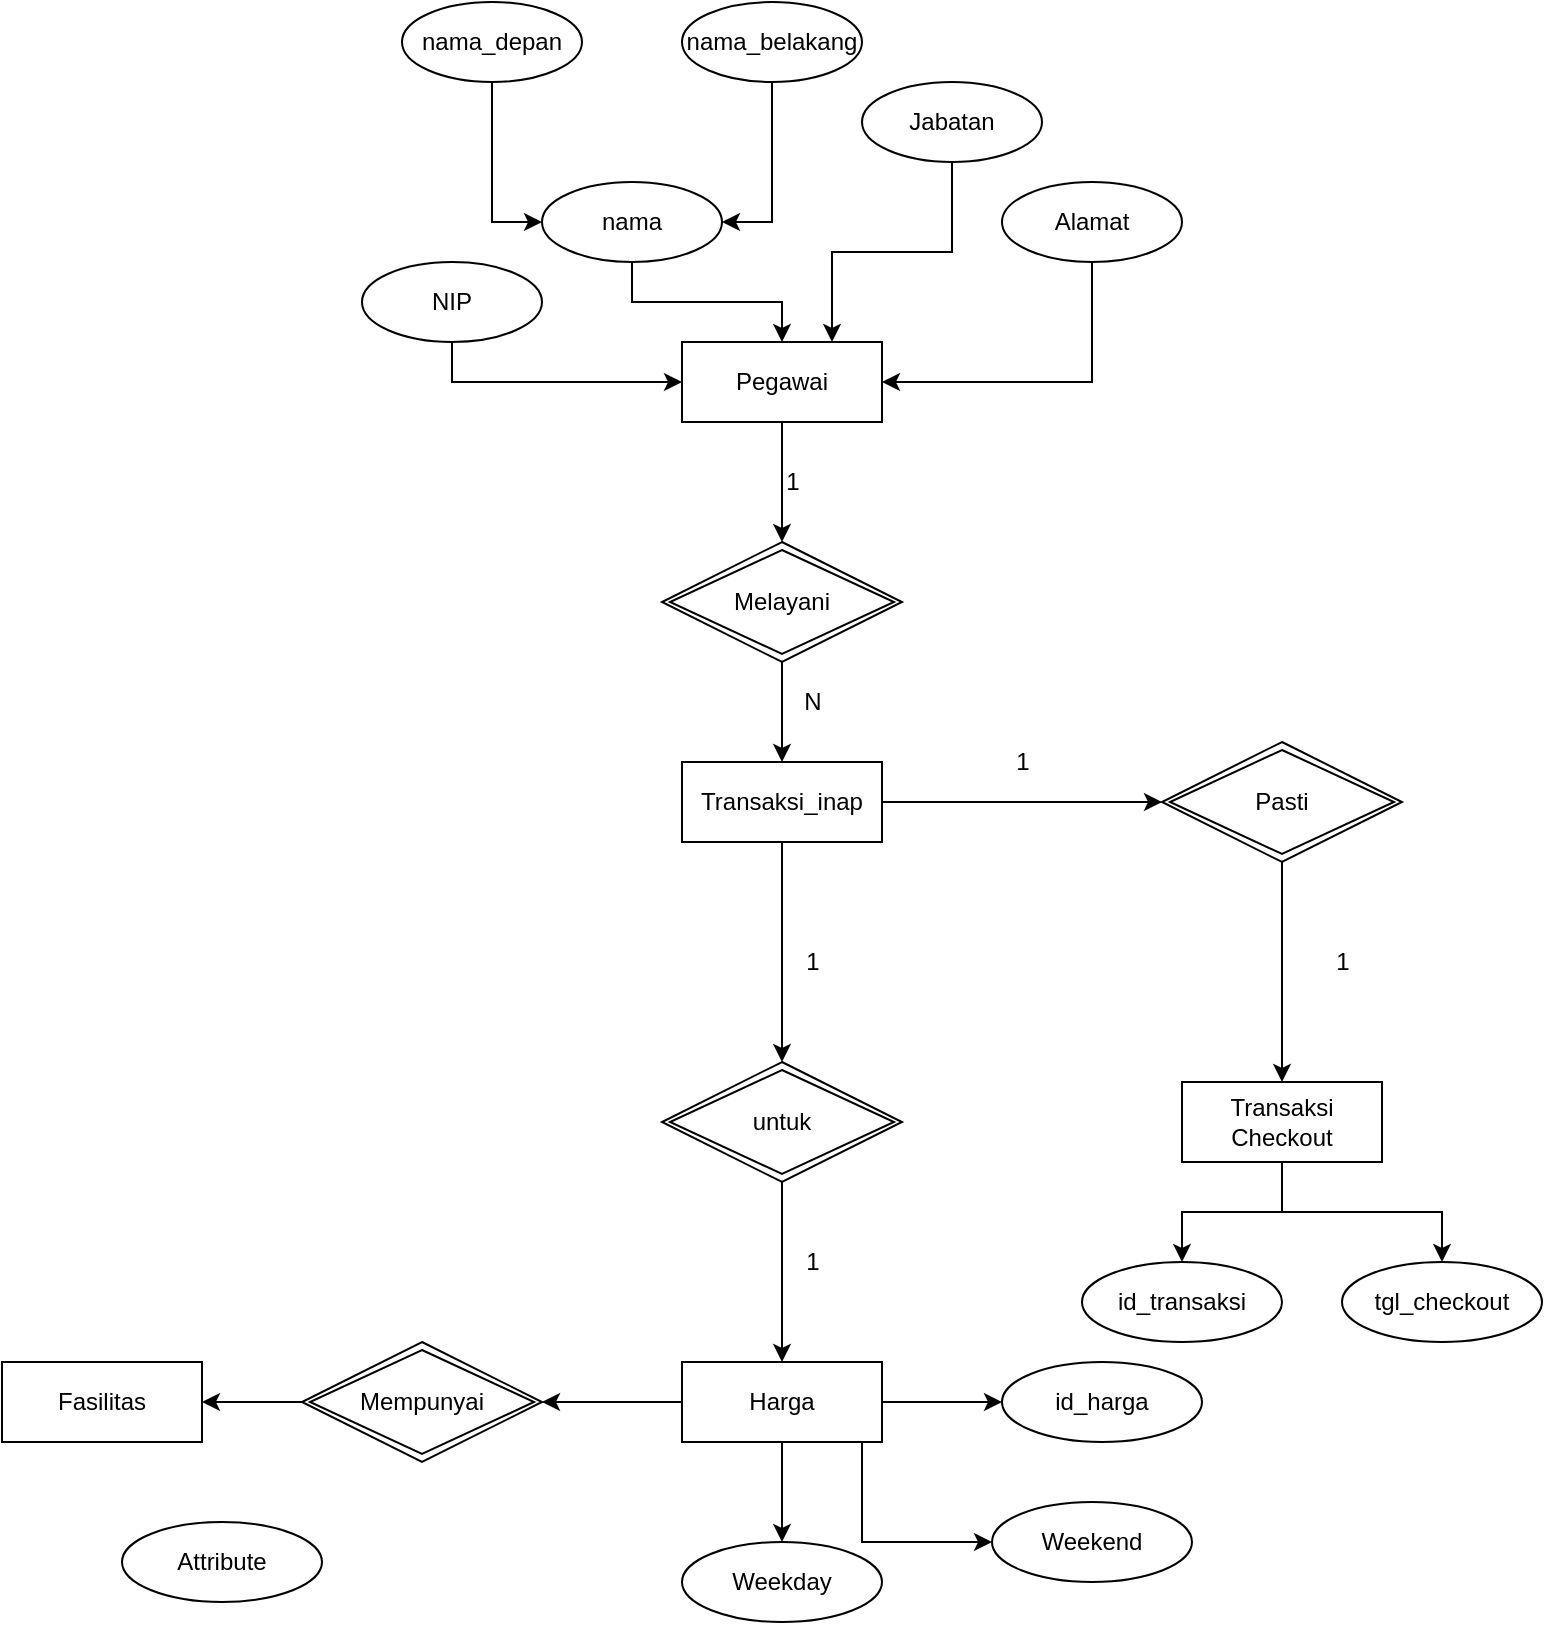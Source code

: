 <mxfile version="13.10.0" type="github">
  <diagram id="gj8yxHu3S_4FRRV1vKiW" name="Page-1">
    <mxGraphModel dx="789" dy="676" grid="1" gridSize="10" guides="1" tooltips="1" connect="1" arrows="1" fold="1" page="1" pageScale="1" pageWidth="850" pageHeight="1100" math="0" shadow="0">
      <root>
        <mxCell id="0" />
        <mxCell id="1" parent="0" />
        <mxCell id="kXx_nYdvZnYu2SWyNmIj-19" style="edgeStyle=orthogonalEdgeStyle;rounded=0;orthogonalLoop=1;jettySize=auto;html=1;entryX=0.5;entryY=0;entryDx=0;entryDy=0;" edge="1" parent="1" source="kXx_nYdvZnYu2SWyNmIj-1" target="kXx_nYdvZnYu2SWyNmIj-17">
          <mxGeometry relative="1" as="geometry" />
        </mxCell>
        <mxCell id="kXx_nYdvZnYu2SWyNmIj-1" value="Pegawai" style="whiteSpace=wrap;html=1;align=center;" vertex="1" parent="1">
          <mxGeometry x="370" y="280" width="100" height="40" as="geometry" />
        </mxCell>
        <mxCell id="kXx_nYdvZnYu2SWyNmIj-7" style="edgeStyle=orthogonalEdgeStyle;rounded=0;orthogonalLoop=1;jettySize=auto;html=1;entryX=0;entryY=0.5;entryDx=0;entryDy=0;" edge="1" parent="1" source="kXx_nYdvZnYu2SWyNmIj-2" target="kXx_nYdvZnYu2SWyNmIj-4">
          <mxGeometry relative="1" as="geometry" />
        </mxCell>
        <mxCell id="kXx_nYdvZnYu2SWyNmIj-2" value="nama_depan" style="ellipse;whiteSpace=wrap;html=1;" vertex="1" parent="1">
          <mxGeometry x="230" y="110" width="90" height="40" as="geometry" />
        </mxCell>
        <mxCell id="kXx_nYdvZnYu2SWyNmIj-6" style="edgeStyle=orthogonalEdgeStyle;rounded=0;orthogonalLoop=1;jettySize=auto;html=1;entryX=1;entryY=0.5;entryDx=0;entryDy=0;" edge="1" parent="1" source="kXx_nYdvZnYu2SWyNmIj-3" target="kXx_nYdvZnYu2SWyNmIj-4">
          <mxGeometry relative="1" as="geometry" />
        </mxCell>
        <mxCell id="kXx_nYdvZnYu2SWyNmIj-3" value="nama_belakang" style="ellipse;whiteSpace=wrap;html=1;" vertex="1" parent="1">
          <mxGeometry x="370" y="110" width="90" height="40" as="geometry" />
        </mxCell>
        <mxCell id="kXx_nYdvZnYu2SWyNmIj-8" style="edgeStyle=orthogonalEdgeStyle;rounded=0;orthogonalLoop=1;jettySize=auto;html=1;entryX=0.5;entryY=0;entryDx=0;entryDy=0;" edge="1" parent="1" source="kXx_nYdvZnYu2SWyNmIj-4" target="kXx_nYdvZnYu2SWyNmIj-1">
          <mxGeometry relative="1" as="geometry" />
        </mxCell>
        <mxCell id="kXx_nYdvZnYu2SWyNmIj-4" value="nama" style="ellipse;whiteSpace=wrap;html=1;" vertex="1" parent="1">
          <mxGeometry x="300" y="200" width="90" height="40" as="geometry" />
        </mxCell>
        <mxCell id="kXx_nYdvZnYu2SWyNmIj-10" style="edgeStyle=orthogonalEdgeStyle;rounded=0;orthogonalLoop=1;jettySize=auto;html=1;entryX=0.75;entryY=0;entryDx=0;entryDy=0;" edge="1" parent="1" source="kXx_nYdvZnYu2SWyNmIj-9" target="kXx_nYdvZnYu2SWyNmIj-1">
          <mxGeometry relative="1" as="geometry" />
        </mxCell>
        <mxCell id="kXx_nYdvZnYu2SWyNmIj-9" value="Jabatan" style="ellipse;whiteSpace=wrap;html=1;" vertex="1" parent="1">
          <mxGeometry x="460" y="150" width="90" height="40" as="geometry" />
        </mxCell>
        <mxCell id="kXx_nYdvZnYu2SWyNmIj-12" style="edgeStyle=orthogonalEdgeStyle;rounded=0;orthogonalLoop=1;jettySize=auto;html=1;entryX=1;entryY=0.5;entryDx=0;entryDy=0;" edge="1" parent="1" source="kXx_nYdvZnYu2SWyNmIj-11" target="kXx_nYdvZnYu2SWyNmIj-1">
          <mxGeometry relative="1" as="geometry">
            <Array as="points">
              <mxPoint x="575" y="300" />
            </Array>
          </mxGeometry>
        </mxCell>
        <mxCell id="kXx_nYdvZnYu2SWyNmIj-11" value="Alamat" style="ellipse;whiteSpace=wrap;html=1;" vertex="1" parent="1">
          <mxGeometry x="530" y="200" width="90" height="40" as="geometry" />
        </mxCell>
        <mxCell id="kXx_nYdvZnYu2SWyNmIj-14" style="edgeStyle=orthogonalEdgeStyle;rounded=0;orthogonalLoop=1;jettySize=auto;html=1;entryX=0;entryY=0.5;entryDx=0;entryDy=0;" edge="1" parent="1" source="kXx_nYdvZnYu2SWyNmIj-13" target="kXx_nYdvZnYu2SWyNmIj-1">
          <mxGeometry relative="1" as="geometry">
            <Array as="points">
              <mxPoint x="255" y="300" />
            </Array>
          </mxGeometry>
        </mxCell>
        <mxCell id="kXx_nYdvZnYu2SWyNmIj-13" value="NIP" style="ellipse;whiteSpace=wrap;html=1;" vertex="1" parent="1">
          <mxGeometry x="210" y="240" width="90" height="40" as="geometry" />
        </mxCell>
        <mxCell id="kXx_nYdvZnYu2SWyNmIj-25" style="edgeStyle=orthogonalEdgeStyle;rounded=0;orthogonalLoop=1;jettySize=auto;html=1;entryX=0;entryY=0.5;entryDx=0;entryDy=0;" edge="1" parent="1" source="kXx_nYdvZnYu2SWyNmIj-16" target="kXx_nYdvZnYu2SWyNmIj-24">
          <mxGeometry relative="1" as="geometry" />
        </mxCell>
        <mxCell id="kXx_nYdvZnYu2SWyNmIj-36" style="edgeStyle=orthogonalEdgeStyle;rounded=0;orthogonalLoop=1;jettySize=auto;html=1;entryX=0.5;entryY=0;entryDx=0;entryDy=0;" edge="1" parent="1" source="kXx_nYdvZnYu2SWyNmIj-16" target="kXx_nYdvZnYu2SWyNmIj-34">
          <mxGeometry relative="1" as="geometry" />
        </mxCell>
        <mxCell id="kXx_nYdvZnYu2SWyNmIj-16" value="Transaksi_inap" style="whiteSpace=wrap;html=1;align=center;" vertex="1" parent="1">
          <mxGeometry x="370" y="490" width="100" height="40" as="geometry" />
        </mxCell>
        <mxCell id="kXx_nYdvZnYu2SWyNmIj-22" style="edgeStyle=orthogonalEdgeStyle;rounded=0;orthogonalLoop=1;jettySize=auto;html=1;entryX=0.5;entryY=0;entryDx=0;entryDy=0;" edge="1" parent="1" source="kXx_nYdvZnYu2SWyNmIj-17" target="kXx_nYdvZnYu2SWyNmIj-16">
          <mxGeometry relative="1" as="geometry" />
        </mxCell>
        <mxCell id="kXx_nYdvZnYu2SWyNmIj-17" value="Melayani" style="shape=rhombus;double=1;perimeter=rhombusPerimeter;whiteSpace=wrap;html=1;align=center;" vertex="1" parent="1">
          <mxGeometry x="360" y="380" width="120" height="60" as="geometry" />
        </mxCell>
        <mxCell id="kXx_nYdvZnYu2SWyNmIj-21" value="1" style="text;html=1;align=center;verticalAlign=middle;resizable=0;points=[];autosize=1;" vertex="1" parent="1">
          <mxGeometry x="415" y="340" width="20" height="20" as="geometry" />
        </mxCell>
        <mxCell id="kXx_nYdvZnYu2SWyNmIj-23" value="N" style="text;html=1;align=center;verticalAlign=middle;resizable=0;points=[];autosize=1;" vertex="1" parent="1">
          <mxGeometry x="425" y="450" width="20" height="20" as="geometry" />
        </mxCell>
        <mxCell id="kXx_nYdvZnYu2SWyNmIj-27" style="edgeStyle=orthogonalEdgeStyle;rounded=0;orthogonalLoop=1;jettySize=auto;html=1;entryX=0.5;entryY=0;entryDx=0;entryDy=0;" edge="1" parent="1" source="kXx_nYdvZnYu2SWyNmIj-24" target="kXx_nYdvZnYu2SWyNmIj-26">
          <mxGeometry relative="1" as="geometry" />
        </mxCell>
        <mxCell id="kXx_nYdvZnYu2SWyNmIj-24" value="Pasti" style="shape=rhombus;double=1;perimeter=rhombusPerimeter;whiteSpace=wrap;html=1;align=center;" vertex="1" parent="1">
          <mxGeometry x="610" y="480" width="120" height="60" as="geometry" />
        </mxCell>
        <mxCell id="kXx_nYdvZnYu2SWyNmIj-32" value="" style="edgeStyle=orthogonalEdgeStyle;rounded=0;orthogonalLoop=1;jettySize=auto;html=1;" edge="1" parent="1" source="kXx_nYdvZnYu2SWyNmIj-26" target="kXx_nYdvZnYu2SWyNmIj-29">
          <mxGeometry relative="1" as="geometry" />
        </mxCell>
        <mxCell id="kXx_nYdvZnYu2SWyNmIj-33" style="edgeStyle=orthogonalEdgeStyle;rounded=0;orthogonalLoop=1;jettySize=auto;html=1;entryX=0.5;entryY=0;entryDx=0;entryDy=0;" edge="1" parent="1" source="kXx_nYdvZnYu2SWyNmIj-26" target="kXx_nYdvZnYu2SWyNmIj-28">
          <mxGeometry relative="1" as="geometry" />
        </mxCell>
        <mxCell id="kXx_nYdvZnYu2SWyNmIj-26" value="Transaksi Checkout" style="whiteSpace=wrap;html=1;align=center;" vertex="1" parent="1">
          <mxGeometry x="620" y="650" width="100" height="40" as="geometry" />
        </mxCell>
        <mxCell id="kXx_nYdvZnYu2SWyNmIj-28" value="id_transaksi" style="ellipse;whiteSpace=wrap;html=1;align=center;" vertex="1" parent="1">
          <mxGeometry x="570" y="740" width="100" height="40" as="geometry" />
        </mxCell>
        <mxCell id="kXx_nYdvZnYu2SWyNmIj-29" value="tgl_checkout" style="ellipse;whiteSpace=wrap;html=1;align=center;" vertex="1" parent="1">
          <mxGeometry x="700" y="740" width="100" height="40" as="geometry" />
        </mxCell>
        <mxCell id="kXx_nYdvZnYu2SWyNmIj-30" value="1" style="text;html=1;align=center;verticalAlign=middle;resizable=0;points=[];autosize=1;" vertex="1" parent="1">
          <mxGeometry x="530" y="480" width="20" height="20" as="geometry" />
        </mxCell>
        <mxCell id="kXx_nYdvZnYu2SWyNmIj-31" value="1" style="text;html=1;align=center;verticalAlign=middle;resizable=0;points=[];autosize=1;" vertex="1" parent="1">
          <mxGeometry x="690" y="580" width="20" height="20" as="geometry" />
        </mxCell>
        <mxCell id="kXx_nYdvZnYu2SWyNmIj-37" style="edgeStyle=orthogonalEdgeStyle;rounded=0;orthogonalLoop=1;jettySize=auto;html=1;entryX=0.5;entryY=0;entryDx=0;entryDy=0;" edge="1" parent="1" source="kXx_nYdvZnYu2SWyNmIj-34" target="kXx_nYdvZnYu2SWyNmIj-35">
          <mxGeometry relative="1" as="geometry" />
        </mxCell>
        <mxCell id="kXx_nYdvZnYu2SWyNmIj-34" value="untuk" style="shape=rhombus;double=1;perimeter=rhombusPerimeter;whiteSpace=wrap;html=1;align=center;" vertex="1" parent="1">
          <mxGeometry x="360" y="640" width="120" height="60" as="geometry" />
        </mxCell>
        <mxCell id="kXx_nYdvZnYu2SWyNmIj-44" style="edgeStyle=orthogonalEdgeStyle;rounded=0;orthogonalLoop=1;jettySize=auto;html=1;entryX=0;entryY=0.5;entryDx=0;entryDy=0;" edge="1" parent="1" source="kXx_nYdvZnYu2SWyNmIj-35" target="kXx_nYdvZnYu2SWyNmIj-42">
          <mxGeometry relative="1" as="geometry" />
        </mxCell>
        <mxCell id="kXx_nYdvZnYu2SWyNmIj-45" style="edgeStyle=orthogonalEdgeStyle;rounded=0;orthogonalLoop=1;jettySize=auto;html=1;entryX=0.5;entryY=0;entryDx=0;entryDy=0;" edge="1" parent="1" source="kXx_nYdvZnYu2SWyNmIj-35" target="kXx_nYdvZnYu2SWyNmIj-41">
          <mxGeometry relative="1" as="geometry" />
        </mxCell>
        <mxCell id="kXx_nYdvZnYu2SWyNmIj-46" style="edgeStyle=orthogonalEdgeStyle;rounded=0;orthogonalLoop=1;jettySize=auto;html=1;entryX=0;entryY=0.5;entryDx=0;entryDy=0;" edge="1" parent="1" source="kXx_nYdvZnYu2SWyNmIj-35" target="kXx_nYdvZnYu2SWyNmIj-40">
          <mxGeometry relative="1" as="geometry">
            <Array as="points">
              <mxPoint x="460" y="880" />
            </Array>
          </mxGeometry>
        </mxCell>
        <mxCell id="kXx_nYdvZnYu2SWyNmIj-50" style="edgeStyle=orthogonalEdgeStyle;rounded=0;orthogonalLoop=1;jettySize=auto;html=1;entryX=1;entryY=0.5;entryDx=0;entryDy=0;" edge="1" parent="1" source="kXx_nYdvZnYu2SWyNmIj-35" target="kXx_nYdvZnYu2SWyNmIj-47">
          <mxGeometry relative="1" as="geometry" />
        </mxCell>
        <mxCell id="kXx_nYdvZnYu2SWyNmIj-35" value="Harga" style="whiteSpace=wrap;html=1;align=center;" vertex="1" parent="1">
          <mxGeometry x="370" y="790" width="100" height="40" as="geometry" />
        </mxCell>
        <mxCell id="kXx_nYdvZnYu2SWyNmIj-38" value="1" style="text;html=1;align=center;verticalAlign=middle;resizable=0;points=[];autosize=1;" vertex="1" parent="1">
          <mxGeometry x="425" y="580" width="20" height="20" as="geometry" />
        </mxCell>
        <mxCell id="kXx_nYdvZnYu2SWyNmIj-39" value="1" style="text;html=1;align=center;verticalAlign=middle;resizable=0;points=[];autosize=1;" vertex="1" parent="1">
          <mxGeometry x="425" y="730" width="20" height="20" as="geometry" />
        </mxCell>
        <mxCell id="kXx_nYdvZnYu2SWyNmIj-40" value="Weekend" style="ellipse;whiteSpace=wrap;html=1;align=center;" vertex="1" parent="1">
          <mxGeometry x="525" y="860" width="100" height="40" as="geometry" />
        </mxCell>
        <mxCell id="kXx_nYdvZnYu2SWyNmIj-41" value="Weekday" style="ellipse;whiteSpace=wrap;html=1;align=center;" vertex="1" parent="1">
          <mxGeometry x="370" y="880" width="100" height="40" as="geometry" />
        </mxCell>
        <mxCell id="kXx_nYdvZnYu2SWyNmIj-42" value="id_harga" style="ellipse;whiteSpace=wrap;html=1;align=center;" vertex="1" parent="1">
          <mxGeometry x="530" y="790" width="100" height="40" as="geometry" />
        </mxCell>
        <mxCell id="kXx_nYdvZnYu2SWyNmIj-51" style="edgeStyle=orthogonalEdgeStyle;rounded=0;orthogonalLoop=1;jettySize=auto;html=1;entryX=1;entryY=0.5;entryDx=0;entryDy=0;" edge="1" parent="1" source="kXx_nYdvZnYu2SWyNmIj-47" target="kXx_nYdvZnYu2SWyNmIj-48">
          <mxGeometry relative="1" as="geometry" />
        </mxCell>
        <mxCell id="kXx_nYdvZnYu2SWyNmIj-47" value="Mempunyai" style="shape=rhombus;double=1;perimeter=rhombusPerimeter;whiteSpace=wrap;html=1;align=center;" vertex="1" parent="1">
          <mxGeometry x="180" y="780" width="120" height="60" as="geometry" />
        </mxCell>
        <mxCell id="kXx_nYdvZnYu2SWyNmIj-48" value="Fasilitas" style="whiteSpace=wrap;html=1;align=center;" vertex="1" parent="1">
          <mxGeometry x="30" y="790" width="100" height="40" as="geometry" />
        </mxCell>
        <mxCell id="kXx_nYdvZnYu2SWyNmIj-49" value="Attribute" style="ellipse;whiteSpace=wrap;html=1;align=center;" vertex="1" parent="1">
          <mxGeometry x="90" y="870" width="100" height="40" as="geometry" />
        </mxCell>
      </root>
    </mxGraphModel>
  </diagram>
</mxfile>
